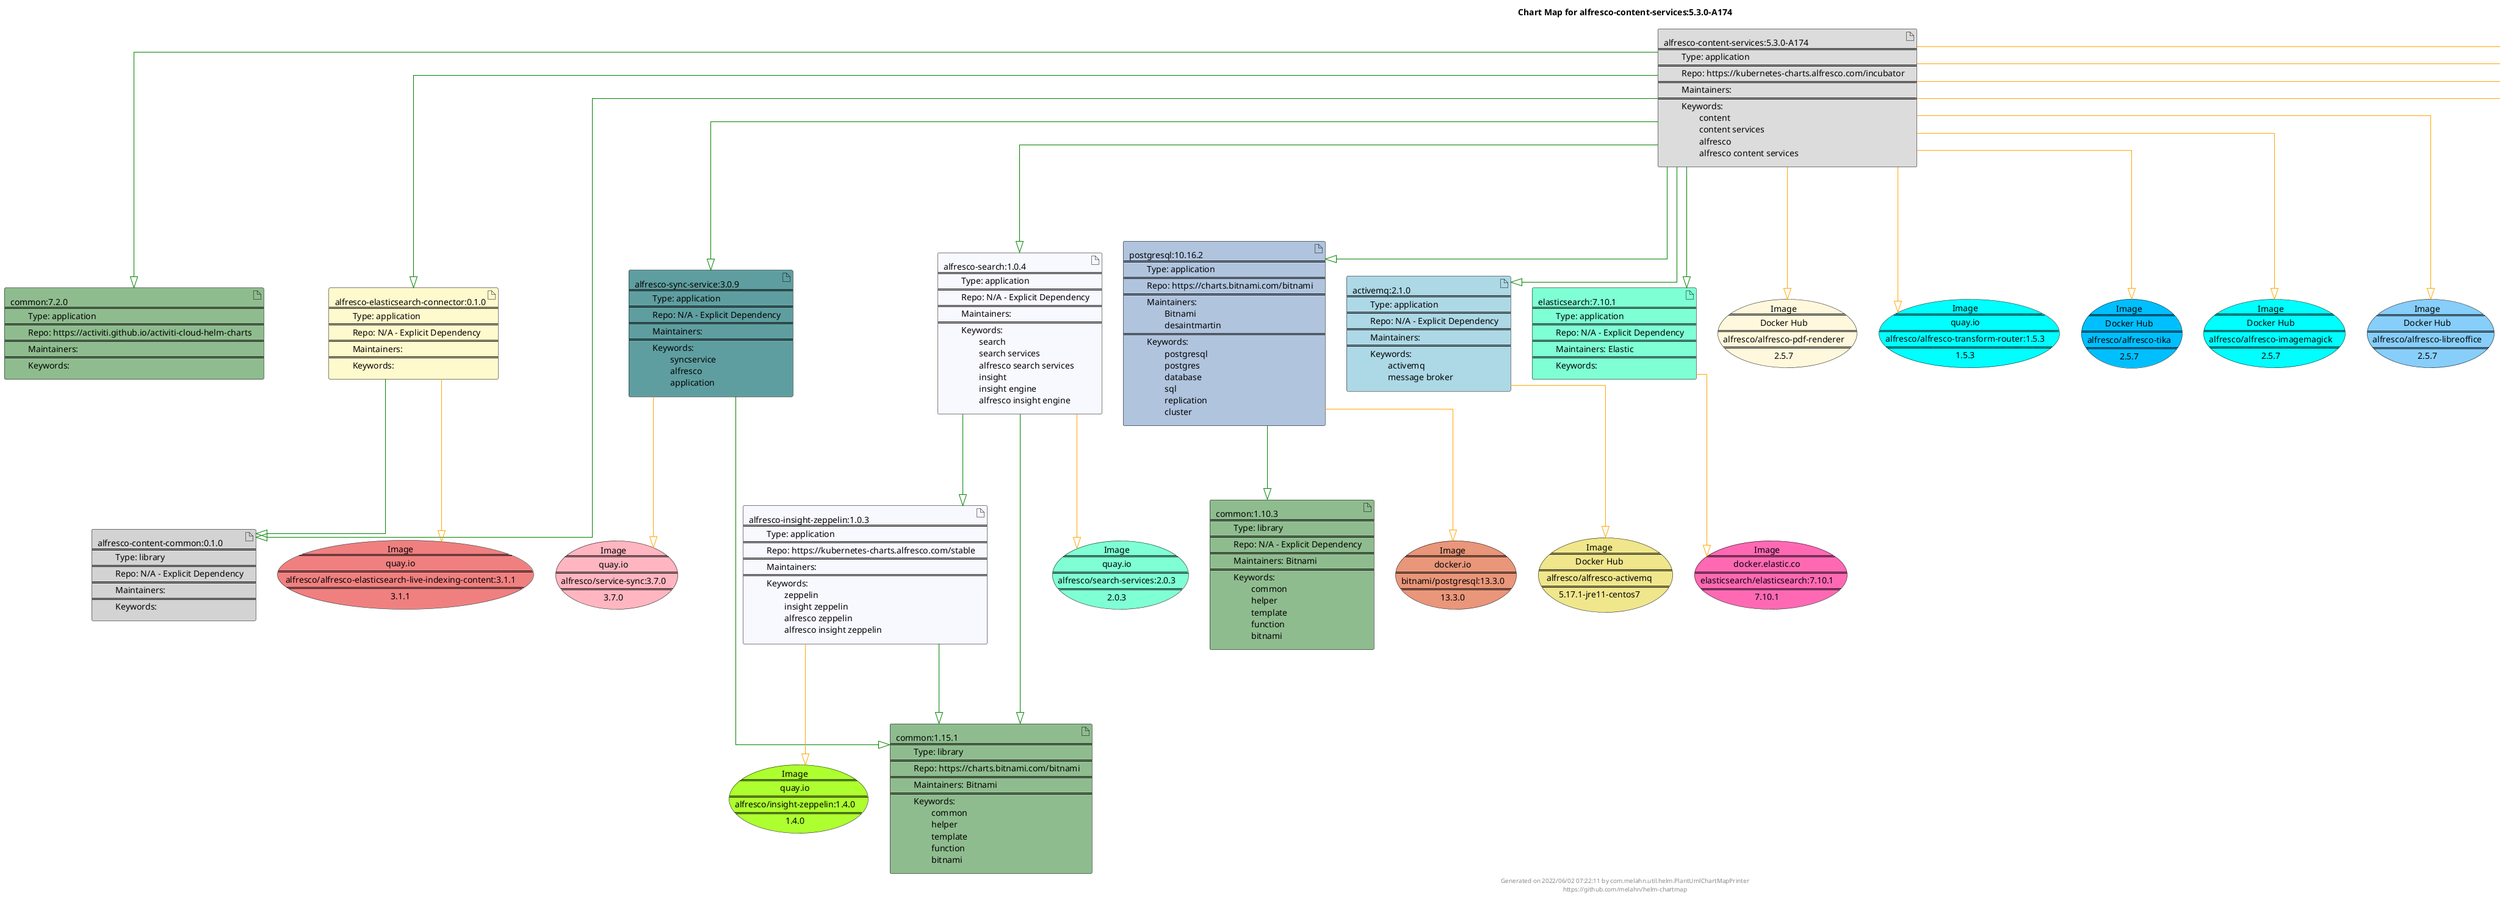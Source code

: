 @startuml
skinparam linetype ortho
skinparam backgroundColor white
skinparam usecaseBorderColor black
skinparam usecaseArrowColor LightSlateGray
skinparam artifactBorderColor black
skinparam artifactArrowColor LightSlateGray

title Chart Map for alfresco-content-services:5.3.0-A174

'There are 12 referenced Helm Charts
artifact "common:7.2.0\n====\n\tType: application\n====\n\tRepo: https://activiti.github.io/activiti-cloud-helm-charts\n====\n\tMaintainers: \n====\n\tKeywords: " as common_7_2_0 #DarkSeaGreen
artifact "alfresco-content-common:0.1.0\n====\n\tType: library\n====\n\tRepo: N/A - Explicit Dependency\n====\n\tMaintainers: \n====\n\tKeywords: " as alfresco_content_common_0_1_0 #LightGrey
artifact "alfresco-content-services:5.3.0-A174\n====\n\tType: application\n====\n\tRepo: https://kubernetes-charts.alfresco.com/incubator\n====\n\tMaintainers: \n====\n\tKeywords: \n\t\tcontent\n\t\tcontent services\n\t\talfresco\n\t\talfresco content services" as alfresco_content_services_5_3_0_A174 #Gainsboro
artifact "alfresco-sync-service:3.0.9\n====\n\tType: application\n====\n\tRepo: N/A - Explicit Dependency\n====\n\tMaintainers: \n====\n\tKeywords: \n\t\tsyncservice\n\t\talfresco\n\t\tapplication" as alfresco_sync_service_3_0_9 #CadetBlue
artifact "common:1.10.3\n====\n\tType: library\n====\n\tRepo: N/A - Explicit Dependency\n====\n\tMaintainers: Bitnami\n====\n\tKeywords: \n\t\tcommon\n\t\thelper\n\t\ttemplate\n\t\tfunction\n\t\tbitnami" as common_1_10_3 #DarkSeaGreen
artifact "alfresco-insight-zeppelin:1.0.3\n====\n\tType: application\n====\n\tRepo: https://kubernetes-charts.alfresco.com/stable\n====\n\tMaintainers: \n====\n\tKeywords: \n\t\tzeppelin\n\t\tinsight zeppelin\n\t\talfresco zeppelin\n\t\talfresco insight zeppelin" as alfresco_insight_zeppelin_1_0_3 #GhostWhite
artifact "postgresql:10.16.2\n====\n\tType: application\n====\n\tRepo: https://charts.bitnami.com/bitnami\n====\n\tMaintainers: \n\t\tBitnami\n\t\tdesaintmartin\n====\n\tKeywords: \n\t\tpostgresql\n\t\tpostgres\n\t\tdatabase\n\t\tsql\n\t\treplication\n\t\tcluster" as postgresql_10_16_2 #LightSteelBlue
artifact "alfresco-search:1.0.4\n====\n\tType: application\n====\n\tRepo: N/A - Explicit Dependency\n====\n\tMaintainers: \n====\n\tKeywords: \n\t\tsearch\n\t\tsearch services\n\t\talfresco search services\n\t\tinsight\n\t\tinsight engine\n\t\talfresco insight engine" as alfresco_search_1_0_4 #GhostWhite
artifact "activemq:2.1.0\n====\n\tType: application\n====\n\tRepo: N/A - Explicit Dependency\n====\n\tMaintainers: \n====\n\tKeywords: \n\t\tactivemq\n\t\tmessage broker" as activemq_2_1_0 #LightBlue
artifact "elasticsearch:7.10.1\n====\n\tType: application\n====\n\tRepo: N/A - Explicit Dependency\n====\n\tMaintainers: Elastic\n====\n\tKeywords: " as elasticsearch_7_10_1 #Aquamarine
artifact "common:1.15.1\n====\n\tType: library\n====\n\tRepo: https://charts.bitnami.com/bitnami\n====\n\tMaintainers: Bitnami\n====\n\tKeywords: \n\t\tcommon\n\t\thelper\n\t\ttemplate\n\t\tfunction\n\t\tbitnami" as common_1_15_1 #DarkSeaGreen
artifact "alfresco-elasticsearch-connector:0.1.0\n====\n\tType: application\n====\n\tRepo: N/A - Explicit Dependency\n====\n\tMaintainers: \n====\n\tKeywords: " as alfresco_elasticsearch_connector_0_1_0 #LemonChiffon

'There are 16 referenced Docker Images
usecase "Image\n====\ndocker.elastic.co\n====\nelasticsearch/elasticsearch:7.10.1\n====\n7.10.1" as docker_elastic_co_elasticsearch_elasticsearch_7_10_1 #HotPink
usecase "Image\n====\nquay.io\n====\nalfresco/alfresco-elasticsearch-live-indexing-content:3.1.1\n====\n3.1.1" as quay_io_alfresco_alfresco_elasticsearch_live_indexing_content_3_1_1 #LightCoral
usecase "Image\n====\nDocker Hub\n====\nalfresco/alfresco-pdf-renderer\n====\n2.5.7" as alfresco_alfresco_pdf_renderer_2_5_7 #Cornsilk
usecase "Image\n====\nquay.io\n====\nalfresco/alfresco-transform-router:1.5.3\n====\n1.5.3" as quay_io_alfresco_alfresco_transform_router_1_5_3 #Aqua
usecase "Image\n====\nDocker Hub\n====\nalfresco/alfresco-tika\n====\n2.5.7" as alfresco_alfresco_tika_2_5_7 #DeepSkyBlue
usecase "Image\n====\ndocker.io\n====\nbitnami/postgresql:13.3.0\n====\n13.3.0" as docker_io_bitnami_postgresql_13_3_0 #DarkSalmon
usecase "Image\n====\nDocker Hub\n====\nalfresco/alfresco-imagemagick\n====\n2.5.7" as alfresco_alfresco_imagemagick_2_5_7 #Aqua
usecase "Image\n====\nDocker Hub\n====\nalfresco/alfresco-libreoffice\n====\n2.5.7" as alfresco_alfresco_libreoffice_2_5_7 #LightSkyBlue
usecase "Image\n====\nquay.io\n====\nalfresco/service-sync:3.7.0\n====\n3.7.0" as quay_io_alfresco_service_sync_3_7_0 #LightPink
usecase "Image\n====\nquay.io\n====\nalfresco/insight-zeppelin:1.4.0\n====\n1.4.0" as quay_io_alfresco_insight_zeppelin_1_4_0 #GreenYellow
usecase "Image\n====\nDocker Hub\n====\nalfresco/alfresco-transform-misc\n====\n2.5.7" as alfresco_alfresco_transform_misc_2_5_7 #LightSkyBlue
usecase "Image\n====\nquay.io\n====\nalfresco/alfresco-content-repository:7.3.0-A1\n====\n7.3.0-A1" as quay_io_alfresco_alfresco_content_repository_7_3_0_A1 #GoldenRod
usecase "Image\n====\nquay.io\n====\nalfresco/alfresco-shared-file-store:1.5.3\n====\n1.5.3" as quay_io_alfresco_alfresco_shared_file_store_1_5_3 #Lavender
usecase "Image\n====\nDocker Hub\n====\nalfresco/alfresco-activemq\n====\n5.17.1-jre11-centos7" as alfresco_alfresco_activemq_5_17_1_jre11_centos7 #Khaki
usecase "Image\n====\nquay.io\n====\nalfresco/alfresco-share:7.3.0-A1\n====\n7.3.0-A1" as quay_io_alfresco_alfresco_share_7_3_0_A1 #LemonChiffon
usecase "Image\n====\nquay.io\n====\nalfresco/search-services:2.0.3\n====\n2.0.3" as quay_io_alfresco_search_services_2_0_3 #Aquamarine

'Chart Dependencies
alfresco_content_services_5_3_0_A174--[#green]-|>alfresco_sync_service_3_0_9
alfresco_sync_service_3_0_9--[#green]-|>common_1_15_1
alfresco_content_services_5_3_0_A174--[#green]-|>alfresco_search_1_0_4
alfresco_search_1_0_4--[#green]-|>common_1_15_1
alfresco_search_1_0_4--[#green]-|>alfresco_insight_zeppelin_1_0_3
alfresco_insight_zeppelin_1_0_3--[#green]-|>common_1_15_1
alfresco_content_services_5_3_0_A174--[#green]-|>common_7_2_0
alfresco_content_services_5_3_0_A174--[#green]-|>alfresco_content_common_0_1_0
alfresco_content_services_5_3_0_A174--[#green]-|>alfresco_elasticsearch_connector_0_1_0
alfresco_elasticsearch_connector_0_1_0--[#green]-|>alfresco_content_common_0_1_0
alfresco_content_services_5_3_0_A174--[#green]-|>elasticsearch_7_10_1
alfresco_content_services_5_3_0_A174--[#green]-|>activemq_2_1_0
alfresco_content_services_5_3_0_A174--[#green]-|>postgresql_10_16_2
postgresql_10_16_2--[#green]-|>common_1_10_3
alfresco_content_services_5_3_0_A174--[#orange]-|>alfresco_alfresco_imagemagick_2_5_7
alfresco_content_services_5_3_0_A174--[#orange]-|>alfresco_alfresco_tika_2_5_7
alfresco_content_services_5_3_0_A174--[#orange]-|>alfresco_alfresco_pdf_renderer_2_5_7
alfresco_content_services_5_3_0_A174--[#orange]-|>alfresco_alfresco_libreoffice_2_5_7
alfresco_content_services_5_3_0_A174--[#orange]-|>quay_io_alfresco_alfresco_share_7_3_0_A1
alfresco_content_services_5_3_0_A174--[#orange]-|>quay_io_alfresco_alfresco_transform_router_1_5_3
alfresco_content_services_5_3_0_A174--[#orange]-|>quay_io_alfresco_alfresco_shared_file_store_1_5_3
alfresco_content_services_5_3_0_A174--[#orange]-|>quay_io_alfresco_alfresco_content_repository_7_3_0_A1
alfresco_content_services_5_3_0_A174--[#orange]-|>alfresco_alfresco_transform_misc_2_5_7
alfresco_sync_service_3_0_9--[#orange]-|>quay_io_alfresco_service_sync_3_7_0
alfresco_insight_zeppelin_1_0_3--[#orange]-|>quay_io_alfresco_insight_zeppelin_1_4_0
postgresql_10_16_2--[#orange]-|>docker_io_bitnami_postgresql_13_3_0
alfresco_search_1_0_4--[#orange]-|>quay_io_alfresco_search_services_2_0_3
activemq_2_1_0--[#orange]-|>alfresco_alfresco_activemq_5_17_1_jre11_centos7
elasticsearch_7_10_1--[#orange]-|>docker_elastic_co_elasticsearch_elasticsearch_7_10_1
alfresco_elasticsearch_connector_0_1_0--[#orange]-|>quay_io_alfresco_alfresco_elasticsearch_live_indexing_content_3_1_1

center footer Generated on 2022/06/02 07:22:11 by com.melahn.util.helm.PlantUmlChartMapPrinter\nhttps://github.com/melahn/helm-chartmap
@enduml
